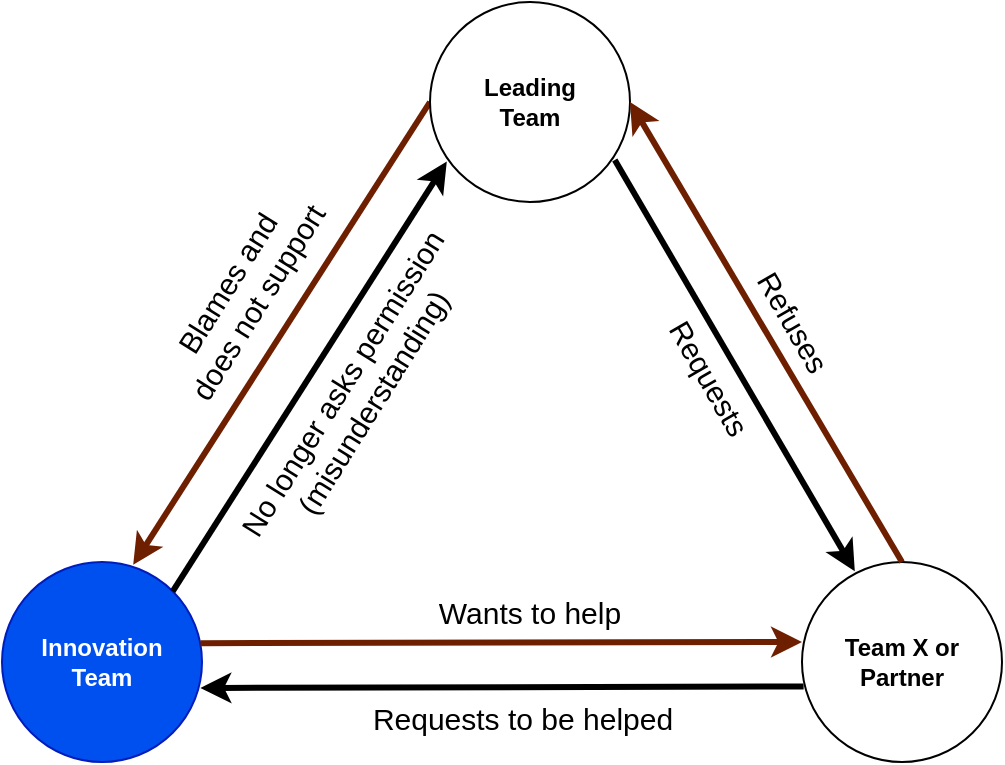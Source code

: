 <mxfile version="20.8.10" type="device"><diagram name="Page-1" id="7lapAw0UiWbNZc5b0VE7"><mxGraphModel dx="863" dy="545" grid="1" gridSize="10" guides="1" tooltips="1" connect="1" arrows="1" fold="1" page="1" pageScale="1" pageWidth="827" pageHeight="1169" math="0" shadow="0"><root><mxCell id="0"/><mxCell id="1" parent="0"/><mxCell id="WbcOGSZHFLPcdolpCgxe-1" value="" style="endArrow=none;html=1;rounded=0;strokeWidth=3;entryX=0;entryY=0.5;entryDx=0;entryDy=0;exitX=0.656;exitY=0.014;exitDx=0;exitDy=0;exitPerimeter=0;startArrow=classic;startFill=1;endFill=0;fillColor=#a0522d;strokeColor=#6D1F00;" parent="1" source="Dw3LDk5QokK-H1nz8JuC-4" target="Dw3LDk5QokK-H1nz8JuC-1" edge="1"><mxGeometry width="50" height="50" relative="1" as="geometry"><mxPoint x="120" y="320" as="sourcePoint"/><mxPoint x="120" y="80" as="targetPoint"/></mxGeometry></mxCell><mxCell id="WbcOGSZHFLPcdolpCgxe-3" value="Wants to help" style="text;html=1;strokeColor=none;fillColor=none;align=center;verticalAlign=middle;whiteSpace=wrap;rounded=0;fontSize=15;" parent="1" vertex="1"><mxGeometry x="406" y="310" width="116" height="30" as="geometry"/></mxCell><mxCell id="Dw3LDk5QokK-H1nz8JuC-1" value="&lt;b&gt;Leading&lt;br&gt;Team&lt;br&gt;&lt;/b&gt;" style="ellipse;whiteSpace=wrap;html=1;aspect=fixed;" parent="1" vertex="1"><mxGeometry x="414" y="20" width="100" height="100" as="geometry"/></mxCell><mxCell id="Dw3LDk5QokK-H1nz8JuC-4" value="&lt;b&gt;Innovation&lt;br&gt;Team&lt;/b&gt;" style="ellipse;whiteSpace=wrap;html=1;aspect=fixed;fillColor=#0050ef;fontColor=#ffffff;strokeColor=#001DBC;" parent="1" vertex="1"><mxGeometry x="200" y="300" width="100" height="100" as="geometry"/></mxCell><mxCell id="Dw3LDk5QokK-H1nz8JuC-5" value="&lt;b&gt;Team X or&lt;br&gt;Partner&lt;/b&gt;" style="ellipse;whiteSpace=wrap;html=1;aspect=fixed;" parent="1" vertex="1"><mxGeometry x="600" y="300" width="100" height="100" as="geometry"/></mxCell><mxCell id="Dw3LDk5QokK-H1nz8JuC-6" value="" style="endArrow=none;html=1;rounded=0;strokeWidth=3;entryX=1;entryY=0;entryDx=0;entryDy=0;exitX=0.084;exitY=0.798;exitDx=0;exitDy=0;startArrow=classic;startFill=1;endFill=0;exitPerimeter=0;" parent="1" source="Dw3LDk5QokK-H1nz8JuC-1" target="Dw3LDk5QokK-H1nz8JuC-4" edge="1"><mxGeometry width="50" height="50" relative="1" as="geometry"><mxPoint x="380" y="340" as="sourcePoint"/><mxPoint x="484" y="230" as="targetPoint"/></mxGeometry></mxCell><mxCell id="Dw3LDk5QokK-H1nz8JuC-7" value="" style="endArrow=classic;html=1;rounded=0;strokeWidth=3;exitX=0.992;exitY=0.406;exitDx=0;exitDy=0;exitPerimeter=0;fontSize=15;fillColor=#a0522d;strokeColor=#6D1F00;" parent="1" source="Dw3LDk5QokK-H1nz8JuC-4" edge="1"><mxGeometry width="50" height="50" relative="1" as="geometry"><mxPoint x="380" y="420" as="sourcePoint"/><mxPoint x="600" y="340" as="targetPoint"/></mxGeometry></mxCell><mxCell id="Dw3LDk5QokK-H1nz8JuC-8" value="" style="endArrow=classic;html=1;rounded=0;strokeWidth=3;exitX=0.008;exitY=0.622;exitDx=0;exitDy=0;exitPerimeter=0;entryX=0.992;entryY=0.63;entryDx=0;entryDy=0;entryPerimeter=0;fontSize=15;" parent="1" source="Dw3LDk5QokK-H1nz8JuC-5" target="Dw3LDk5QokK-H1nz8JuC-4" edge="1"><mxGeometry width="50" height="50" relative="1" as="geometry"><mxPoint x="498.645" y="345.355" as="sourcePoint"/><mxPoint x="360" y="342" as="targetPoint"/></mxGeometry></mxCell><mxCell id="Dw3LDk5QokK-H1nz8JuC-9" value="Requests to be helped" style="text;html=1;strokeColor=none;fillColor=none;align=center;verticalAlign=middle;whiteSpace=wrap;rounded=0;fontSize=15;" parent="1" vertex="1"><mxGeometry x="376" y="363" width="169" height="30" as="geometry"/></mxCell><mxCell id="Dw3LDk5QokK-H1nz8JuC-11" value="" style="endArrow=none;html=1;rounded=0;strokeWidth=3;entryX=0.5;entryY=0;entryDx=0;entryDy=0;exitX=1;exitY=0.5;exitDx=0;exitDy=0;startArrow=classic;startFill=1;endFill=0;fillColor=#a0522d;strokeColor=#6D1F00;" parent="1" source="Dw3LDk5QokK-H1nz8JuC-1" target="Dw3LDk5QokK-H1nz8JuC-5" edge="1"><mxGeometry width="50" height="50" relative="1" as="geometry"><mxPoint x="275.6" y="311.4" as="sourcePoint"/><mxPoint x="426" y="99.4" as="targetPoint"/></mxGeometry></mxCell><mxCell id="Dw3LDk5QokK-H1nz8JuC-12" value="" style="endArrow=none;html=1;rounded=0;strokeWidth=3;entryX=0.924;entryY=0.79;entryDx=0;entryDy=0;exitX=0.264;exitY=0.046;exitDx=0;exitDy=0;exitPerimeter=0;endFill=0;startArrow=classic;startFill=1;entryPerimeter=0;" parent="1" source="Dw3LDk5QokK-H1nz8JuC-5" target="Dw3LDk5QokK-H1nz8JuC-1" edge="1"><mxGeometry width="50" height="50" relative="1" as="geometry"><mxPoint x="438.645" y="115.355" as="sourcePoint"/><mxPoint x="295.355" y="324.645" as="targetPoint"/></mxGeometry></mxCell><mxCell id="Dw3LDk5QokK-H1nz8JuC-13" value="Refuses" style="text;html=1;strokeColor=none;fillColor=none;align=center;verticalAlign=middle;whiteSpace=wrap;rounded=0;rotation=60;fontSize=15;" parent="1" vertex="1"><mxGeometry x="556" y="165" width="80" height="30" as="geometry"/></mxCell><mxCell id="Dw3LDk5QokK-H1nz8JuC-14" value="Requests" style="text;html=1;strokeColor=none;fillColor=none;align=center;verticalAlign=middle;whiteSpace=wrap;rounded=0;rotation=60;fontSize=15;" parent="1" vertex="1"><mxGeometry x="514" y="193" width="80" height="30" as="geometry"/></mxCell><mxCell id="Dw3LDk5QokK-H1nz8JuC-15" value="No longer asks permission&lt;br&gt;(misunderstanding)" style="text;html=1;strokeColor=none;fillColor=none;align=center;verticalAlign=middle;whiteSpace=wrap;rounded=0;rotation=302;fontSize=15;" parent="1" vertex="1"><mxGeometry x="281" y="200" width="193.24" height="30" as="geometry"/></mxCell><mxCell id="Dw3LDk5QokK-H1nz8JuC-16" value="Blames and&lt;br&gt;does not support" style="text;html=1;strokeColor=none;fillColor=none;align=center;verticalAlign=middle;whiteSpace=wrap;rounded=0;rotation=302;fontSize=15;" parent="1" vertex="1"><mxGeometry x="240" y="150" width="160" height="30" as="geometry"/></mxCell></root></mxGraphModel></diagram></mxfile>